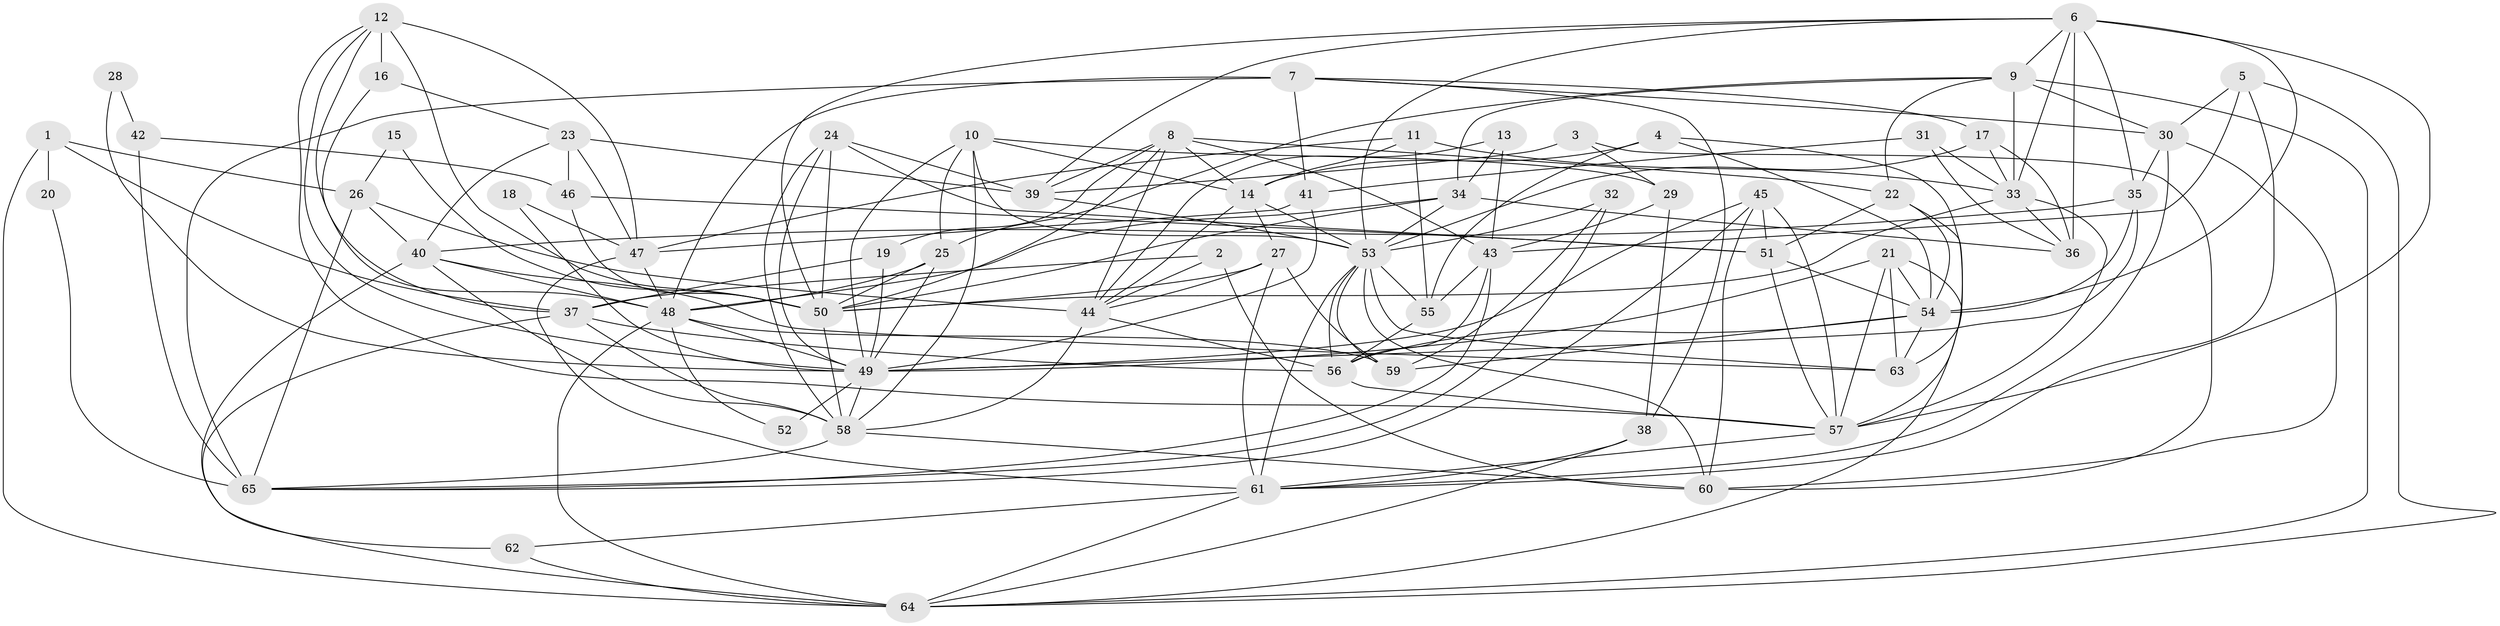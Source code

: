 // original degree distribution, {3: 0.24615384615384617, 2: 0.15384615384615385, 4: 0.25384615384615383, 6: 0.08461538461538462, 5: 0.2076923076923077, 7: 0.038461538461538464, 8: 0.015384615384615385}
// Generated by graph-tools (version 1.1) at 2025/26/03/09/25 03:26:22]
// undirected, 65 vertices, 184 edges
graph export_dot {
graph [start="1"]
  node [color=gray90,style=filled];
  1;
  2;
  3;
  4;
  5;
  6;
  7;
  8;
  9;
  10;
  11;
  12;
  13;
  14;
  15;
  16;
  17;
  18;
  19;
  20;
  21;
  22;
  23;
  24;
  25;
  26;
  27;
  28;
  29;
  30;
  31;
  32;
  33;
  34;
  35;
  36;
  37;
  38;
  39;
  40;
  41;
  42;
  43;
  44;
  45;
  46;
  47;
  48;
  49;
  50;
  51;
  52;
  53;
  54;
  55;
  56;
  57;
  58;
  59;
  60;
  61;
  62;
  63;
  64;
  65;
  1 -- 20 [weight=2.0];
  1 -- 26 [weight=1.0];
  1 -- 37 [weight=1.0];
  1 -- 64 [weight=1.0];
  2 -- 37 [weight=1.0];
  2 -- 44 [weight=1.0];
  2 -- 60 [weight=1.0];
  3 -- 29 [weight=1.0];
  3 -- 39 [weight=2.0];
  3 -- 60 [weight=1.0];
  4 -- 14 [weight=1.0];
  4 -- 54 [weight=1.0];
  4 -- 55 [weight=1.0];
  4 -- 63 [weight=1.0];
  5 -- 30 [weight=1.0];
  5 -- 43 [weight=1.0];
  5 -- 61 [weight=1.0];
  5 -- 64 [weight=1.0];
  6 -- 9 [weight=1.0];
  6 -- 33 [weight=1.0];
  6 -- 35 [weight=1.0];
  6 -- 36 [weight=1.0];
  6 -- 39 [weight=1.0];
  6 -- 50 [weight=1.0];
  6 -- 53 [weight=1.0];
  6 -- 54 [weight=1.0];
  6 -- 57 [weight=2.0];
  7 -- 17 [weight=1.0];
  7 -- 30 [weight=1.0];
  7 -- 38 [weight=1.0];
  7 -- 41 [weight=1.0];
  7 -- 48 [weight=1.0];
  7 -- 65 [weight=1.0];
  8 -- 14 [weight=1.0];
  8 -- 19 [weight=1.0];
  8 -- 22 [weight=1.0];
  8 -- 39 [weight=1.0];
  8 -- 43 [weight=1.0];
  8 -- 44 [weight=1.0];
  8 -- 50 [weight=1.0];
  9 -- 22 [weight=1.0];
  9 -- 25 [weight=1.0];
  9 -- 30 [weight=1.0];
  9 -- 33 [weight=1.0];
  9 -- 34 [weight=1.0];
  9 -- 64 [weight=1.0];
  10 -- 14 [weight=1.0];
  10 -- 25 [weight=1.0];
  10 -- 29 [weight=1.0];
  10 -- 49 [weight=1.0];
  10 -- 53 [weight=1.0];
  10 -- 58 [weight=1.0];
  11 -- 14 [weight=1.0];
  11 -- 33 [weight=1.0];
  11 -- 47 [weight=1.0];
  11 -- 55 [weight=1.0];
  12 -- 16 [weight=1.0];
  12 -- 47 [weight=1.0];
  12 -- 48 [weight=1.0];
  12 -- 49 [weight=1.0];
  12 -- 50 [weight=2.0];
  12 -- 57 [weight=1.0];
  13 -- 34 [weight=1.0];
  13 -- 43 [weight=1.0];
  13 -- 44 [weight=1.0];
  14 -- 27 [weight=1.0];
  14 -- 44 [weight=1.0];
  14 -- 53 [weight=1.0];
  15 -- 26 [weight=1.0];
  15 -- 50 [weight=1.0];
  16 -- 23 [weight=1.0];
  16 -- 37 [weight=1.0];
  17 -- 33 [weight=1.0];
  17 -- 36 [weight=1.0];
  17 -- 53 [weight=1.0];
  18 -- 47 [weight=1.0];
  18 -- 49 [weight=1.0];
  19 -- 37 [weight=1.0];
  19 -- 49 [weight=1.0];
  20 -- 65 [weight=1.0];
  21 -- 49 [weight=1.0];
  21 -- 54 [weight=1.0];
  21 -- 57 [weight=1.0];
  21 -- 63 [weight=1.0];
  21 -- 64 [weight=1.0];
  22 -- 51 [weight=1.0];
  22 -- 54 [weight=1.0];
  22 -- 57 [weight=1.0];
  23 -- 39 [weight=1.0];
  23 -- 40 [weight=1.0];
  23 -- 46 [weight=1.0];
  23 -- 47 [weight=1.0];
  24 -- 39 [weight=1.0];
  24 -- 49 [weight=1.0];
  24 -- 50 [weight=1.0];
  24 -- 51 [weight=1.0];
  24 -- 58 [weight=1.0];
  25 -- 48 [weight=1.0];
  25 -- 49 [weight=1.0];
  25 -- 50 [weight=1.0];
  26 -- 40 [weight=1.0];
  26 -- 44 [weight=1.0];
  26 -- 65 [weight=1.0];
  27 -- 44 [weight=1.0];
  27 -- 50 [weight=1.0];
  27 -- 59 [weight=1.0];
  27 -- 61 [weight=1.0];
  28 -- 42 [weight=1.0];
  28 -- 49 [weight=1.0];
  29 -- 38 [weight=1.0];
  29 -- 43 [weight=1.0];
  30 -- 35 [weight=1.0];
  30 -- 60 [weight=1.0];
  30 -- 61 [weight=1.0];
  31 -- 33 [weight=1.0];
  31 -- 36 [weight=1.0];
  31 -- 41 [weight=1.0];
  32 -- 53 [weight=1.0];
  32 -- 59 [weight=1.0];
  32 -- 65 [weight=1.0];
  33 -- 36 [weight=1.0];
  33 -- 50 [weight=1.0];
  33 -- 57 [weight=1.0];
  34 -- 36 [weight=1.0];
  34 -- 48 [weight=1.0];
  34 -- 50 [weight=1.0];
  34 -- 53 [weight=1.0];
  35 -- 40 [weight=1.0];
  35 -- 49 [weight=1.0];
  35 -- 54 [weight=1.0];
  37 -- 56 [weight=1.0];
  37 -- 58 [weight=1.0];
  37 -- 64 [weight=1.0];
  38 -- 61 [weight=1.0];
  38 -- 64 [weight=1.0];
  39 -- 53 [weight=1.0];
  40 -- 48 [weight=1.0];
  40 -- 58 [weight=1.0];
  40 -- 62 [weight=1.0];
  40 -- 63 [weight=1.0];
  41 -- 47 [weight=1.0];
  41 -- 49 [weight=1.0];
  42 -- 46 [weight=2.0];
  42 -- 65 [weight=2.0];
  43 -- 55 [weight=2.0];
  43 -- 56 [weight=1.0];
  43 -- 65 [weight=1.0];
  44 -- 56 [weight=2.0];
  44 -- 58 [weight=1.0];
  45 -- 49 [weight=1.0];
  45 -- 51 [weight=1.0];
  45 -- 57 [weight=1.0];
  45 -- 60 [weight=1.0];
  45 -- 65 [weight=1.0];
  46 -- 50 [weight=1.0];
  46 -- 51 [weight=1.0];
  47 -- 48 [weight=1.0];
  47 -- 61 [weight=1.0];
  48 -- 49 [weight=1.0];
  48 -- 52 [weight=1.0];
  48 -- 59 [weight=1.0];
  48 -- 64 [weight=2.0];
  49 -- 52 [weight=2.0];
  49 -- 58 [weight=1.0];
  50 -- 58 [weight=1.0];
  51 -- 54 [weight=1.0];
  51 -- 57 [weight=1.0];
  53 -- 55 [weight=1.0];
  53 -- 56 [weight=1.0];
  53 -- 59 [weight=1.0];
  53 -- 60 [weight=1.0];
  53 -- 61 [weight=1.0];
  53 -- 63 [weight=1.0];
  54 -- 56 [weight=1.0];
  54 -- 59 [weight=1.0];
  54 -- 63 [weight=1.0];
  55 -- 56 [weight=1.0];
  56 -- 57 [weight=1.0];
  57 -- 61 [weight=1.0];
  58 -- 60 [weight=1.0];
  58 -- 65 [weight=1.0];
  61 -- 62 [weight=1.0];
  61 -- 64 [weight=1.0];
  62 -- 64 [weight=1.0];
}
